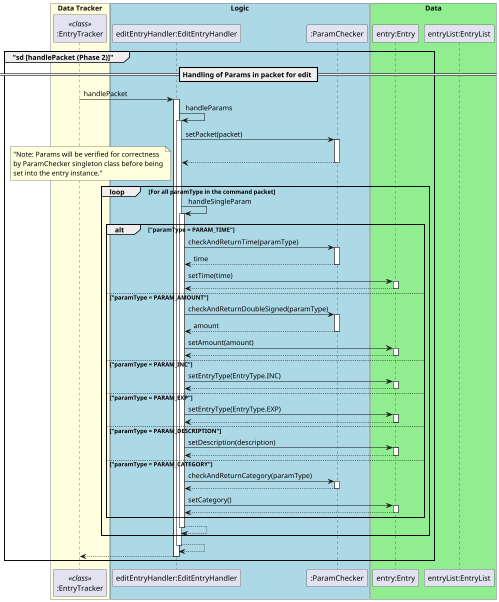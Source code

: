 @startuml
autoactivate on
scale 500 width
skinparam shadowing false
skinparam sequence {
ActorBorderColor white

ActorBackgroundColor white
ActorFontColor white
ActorFontSize 17
ActorFontName ""
}

box "Data Tracker" #LightYellow
participant ":EntryTracker" as entryTracker <<class>>
endBox

box "Logic" #LightBlue
participant "editEntryHandler:EditEntryHandler"
participant ":ParamChecker"
endBox

box "Data" #LightGreen
participant "entry:Entry"
participant "entryList:EntryList"
endBox
group "sd [handlePacket (Phase 2)]"
        == Handling of Params in packet for edit ==
        entryTracker -> "editEntryHandler:EditEntryHandler" : handlePacket
        "editEntryHandler:EditEntryHandler" -> "editEntryHandler:EditEntryHandler" : handleParams
            "editEntryHandler:EditEntryHandler" -> ":ParamChecker" : setPacket(packet)
            return
            loop For all paramType in the command packet
                note left: "Note: Params will be verified for correctness\nby ParamChecker singleton class before being\nset into the entry instance."
                "editEntryHandler:EditEntryHandler" -> "editEntryHandler:EditEntryHandler" : handleSingleParam
                    alt "paramType = PARAM_TIME"
                        "editEntryHandler:EditEntryHandler" ->":ParamChecker": checkAndReturnTime(paramType)
                        return time
                        "editEntryHandler:EditEntryHandler" -> "entry:Entry" : setTime(time)
                        return
                    else "paramType = PARAM_AMOUNT"
                        "editEntryHandler:EditEntryHandler" ->":ParamChecker": checkAndReturnDoubleSigned(paramType)
                        return amount
                        "editEntryHandler:EditEntryHandler" -> "entry:Entry" : setAmount(amount)
                        return
                    else "paramType = PARAM_INC"
                        "editEntryHandler:EditEntryHandler" -> "entry:Entry" : setEntryType(EntryType.INC)
                        return
                    else "paramType = PARAM_EXP"
                        "editEntryHandler:EditEntryHandler" -> "entry:Entry" : setEntryType(EntryType.EXP)
                        return
                    else "paramType = PARAM_DESCRIPTION"
                        "editEntryHandler:EditEntryHandler" -> "entry:Entry" : setDescription(description)
                        return
                    else "paramType = PARAM_CATEGORY"
                        "editEntryHandler:EditEntryHandler" ->":ParamChecker": checkAndReturnCategory(paramType)
                        return
                        "editEntryHandler:EditEntryHandler" -> "entry:Entry" : setCategory()
                        return
                    end
                return
            end
        return
        return
end



@enduml